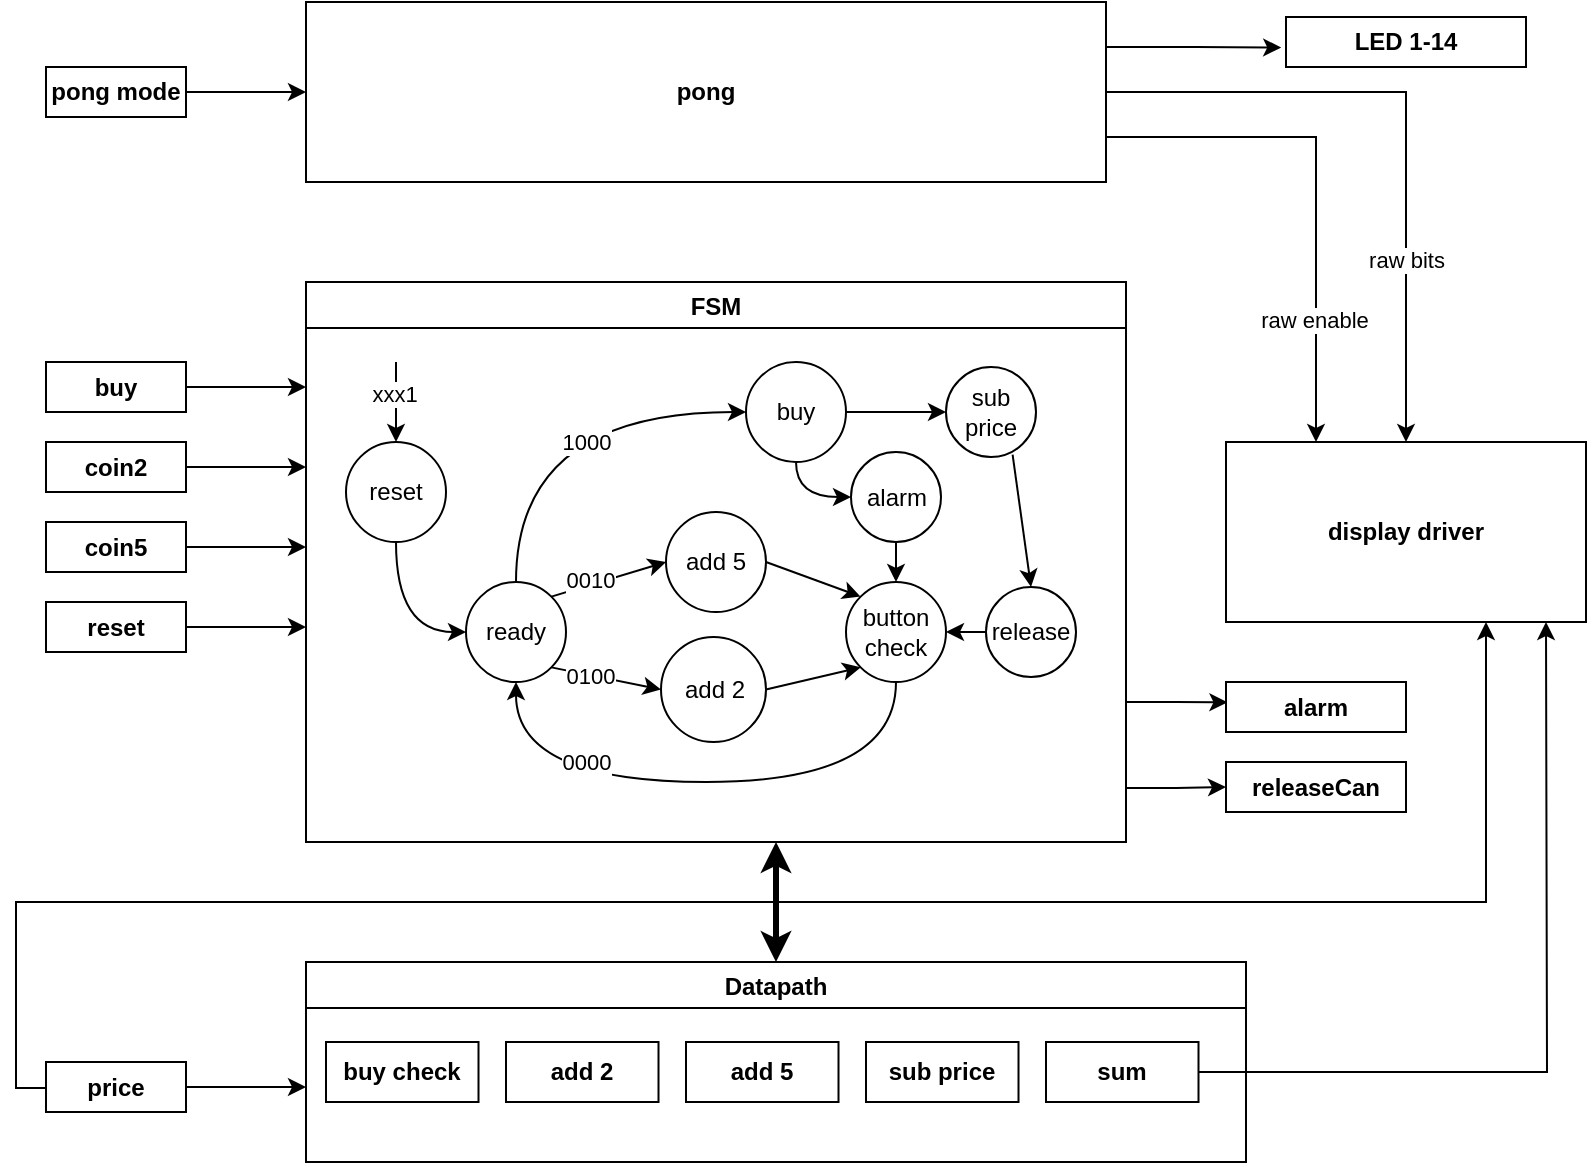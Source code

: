 <mxfile>
    <diagram id="2PRPoLjGO5rXmXJFN90n" name="Page-1">
        <mxGraphModel dx="1220" dy="1391" grid="1" gridSize="10" guides="1" tooltips="1" connect="1" arrows="1" fold="1" page="0" pageScale="1" pageWidth="827" pageHeight="1169" math="0" shadow="0">
            <root>
                <mxCell id="0"/>
                <mxCell id="1" parent="0"/>
                <mxCell id="32" style="edgeStyle=none;html=1;entryX=0.5;entryY=0;entryDx=0;entryDy=0;startArrow=classic;startFill=1;endSize=6;strokeWidth=3;" parent="1" target="6" edge="1">
                    <mxGeometry relative="1" as="geometry">
                        <mxPoint x="355" y="170" as="sourcePoint"/>
                    </mxGeometry>
                </mxCell>
                <mxCell id="HLrtYbc_yfZJu5hpqQ70-126" style="edgeStyle=orthogonalEdgeStyle;rounded=0;orthogonalLoop=1;jettySize=auto;html=1;exitX=1;exitY=0.75;exitDx=0;exitDy=0;entryX=0.008;entryY=0.407;entryDx=0;entryDy=0;entryPerimeter=0;endSize=6;strokeWidth=1;" parent="1" source="2" target="19" edge="1">
                    <mxGeometry relative="1" as="geometry"/>
                </mxCell>
                <mxCell id="HLrtYbc_yfZJu5hpqQ70-127" style="edgeStyle=orthogonalEdgeStyle;rounded=0;orthogonalLoop=1;jettySize=auto;html=1;exitX=1;exitY=0.75;exitDx=0;exitDy=0;entryX=0;entryY=0.5;entryDx=0;entryDy=0;endSize=6;strokeWidth=1;" parent="1" source="2" target="27" edge="1">
                    <mxGeometry relative="1" as="geometry">
                        <Array as="points">
                            <mxPoint x="530" y="143"/>
                            <mxPoint x="555" y="143"/>
                        </Array>
                    </mxGeometry>
                </mxCell>
                <mxCell id="2" value="FSM" style="swimlane;" parent="1" vertex="1">
                    <mxGeometry x="120" y="-110" width="410" height="280" as="geometry"/>
                </mxCell>
                <mxCell id="HLrtYbc_yfZJu5hpqQ70-35" value="reset" style="ellipse;whiteSpace=wrap;html=1;aspect=fixed;" parent="2" vertex="1">
                    <mxGeometry x="20" y="80" width="50" height="50" as="geometry"/>
                </mxCell>
                <mxCell id="HLrtYbc_yfZJu5hpqQ70-36" value="add 5" style="ellipse;whiteSpace=wrap;html=1;aspect=fixed;" parent="2" vertex="1">
                    <mxGeometry x="180" y="115" width="50" height="50" as="geometry"/>
                </mxCell>
                <mxCell id="HLrtYbc_yfZJu5hpqQ70-37" value="add 2" style="ellipse;whiteSpace=wrap;html=1;aspect=fixed;" parent="2" vertex="1">
                    <mxGeometry x="177.5" y="177.5" width="52.5" height="52.5" as="geometry"/>
                </mxCell>
                <mxCell id="HLrtYbc_yfZJu5hpqQ70-145" style="rounded=0;orthogonalLoop=1;jettySize=auto;html=1;exitX=0.74;exitY=0.973;exitDx=0;exitDy=0;entryX=0.5;entryY=0;entryDx=0;entryDy=0;endSize=6;strokeWidth=1;exitPerimeter=0;" parent="2" source="HLrtYbc_yfZJu5hpqQ70-43" target="HLrtYbc_yfZJu5hpqQ70-131" edge="1">
                    <mxGeometry relative="1" as="geometry"/>
                </mxCell>
                <mxCell id="HLrtYbc_yfZJu5hpqQ70-43" value="sub&lt;br&gt;price" style="ellipse;whiteSpace=wrap;html=1;aspect=fixed;" parent="2" vertex="1">
                    <mxGeometry x="320" y="42.5" width="45" height="45" as="geometry"/>
                </mxCell>
                <mxCell id="HLrtYbc_yfZJu5hpqQ70-141" style="edgeStyle=orthogonalEdgeStyle;curved=1;rounded=0;orthogonalLoop=1;jettySize=auto;html=1;exitX=0.5;exitY=1;exitDx=0;exitDy=0;entryX=0.5;entryY=0;entryDx=0;entryDy=0;endSize=6;strokeWidth=1;" parent="2" source="HLrtYbc_yfZJu5hpqQ70-44" target="HLrtYbc_yfZJu5hpqQ70-54" edge="1">
                    <mxGeometry relative="1" as="geometry"/>
                </mxCell>
                <mxCell id="HLrtYbc_yfZJu5hpqQ70-44" value="alarm" style="ellipse;whiteSpace=wrap;html=1;aspect=fixed;" parent="2" vertex="1">
                    <mxGeometry x="272.5" y="85" width="45" height="45" as="geometry"/>
                </mxCell>
                <mxCell id="HLrtYbc_yfZJu5hpqQ70-49" style="rounded=0;orthogonalLoop=1;jettySize=auto;html=1;exitX=1;exitY=0;exitDx=0;exitDy=0;entryX=0;entryY=0.5;entryDx=0;entryDy=0;" parent="2" source="HLrtYbc_yfZJu5hpqQ70-45" target="HLrtYbc_yfZJu5hpqQ70-36" edge="1">
                    <mxGeometry relative="1" as="geometry"/>
                </mxCell>
                <mxCell id="HLrtYbc_yfZJu5hpqQ70-50" value="0010" style="edgeLabel;html=1;align=center;verticalAlign=middle;resizable=0;points=[];" parent="HLrtYbc_yfZJu5hpqQ70-49" vertex="1" connectable="0">
                    <mxGeometry x="-0.32" y="3" relative="1" as="geometry">
                        <mxPoint as="offset"/>
                    </mxGeometry>
                </mxCell>
                <mxCell id="HLrtYbc_yfZJu5hpqQ70-51" style="rounded=0;orthogonalLoop=1;jettySize=auto;html=1;exitX=1;exitY=1;exitDx=0;exitDy=0;entryX=0;entryY=0.5;entryDx=0;entryDy=0;" parent="2" source="HLrtYbc_yfZJu5hpqQ70-45" target="HLrtYbc_yfZJu5hpqQ70-37" edge="1">
                    <mxGeometry relative="1" as="geometry"/>
                </mxCell>
                <mxCell id="HLrtYbc_yfZJu5hpqQ70-52" value="0100" style="edgeLabel;html=1;align=center;verticalAlign=middle;resizable=0;points=[];" parent="HLrtYbc_yfZJu5hpqQ70-51" vertex="1" connectable="0">
                    <mxGeometry x="-0.314" relative="1" as="geometry">
                        <mxPoint as="offset"/>
                    </mxGeometry>
                </mxCell>
                <mxCell id="HLrtYbc_yfZJu5hpqQ70-45" value="ready" style="ellipse;whiteSpace=wrap;html=1;aspect=fixed;" parent="2" vertex="1">
                    <mxGeometry x="80" y="150" width="50" height="50" as="geometry"/>
                </mxCell>
                <mxCell id="HLrtYbc_yfZJu5hpqQ70-46" style="edgeStyle=orthogonalEdgeStyle;rounded=0;orthogonalLoop=1;jettySize=auto;html=1;exitX=0.5;exitY=1;exitDx=0;exitDy=0;entryX=0;entryY=0.5;entryDx=0;entryDy=0;curved=1;" parent="2" source="HLrtYbc_yfZJu5hpqQ70-35" target="HLrtYbc_yfZJu5hpqQ70-45" edge="1">
                    <mxGeometry relative="1" as="geometry"/>
                </mxCell>
                <mxCell id="HLrtYbc_yfZJu5hpqQ70-77" style="edgeStyle=orthogonalEdgeStyle;curved=1;rounded=0;orthogonalLoop=1;jettySize=auto;html=1;exitX=0.5;exitY=1;exitDx=0;exitDy=0;entryX=0.5;entryY=1;entryDx=0;entryDy=0;" parent="2" source="HLrtYbc_yfZJu5hpqQ70-54" target="HLrtYbc_yfZJu5hpqQ70-45" edge="1">
                    <mxGeometry relative="1" as="geometry">
                        <Array as="points">
                            <mxPoint x="295" y="250"/>
                            <mxPoint x="105" y="250"/>
                        </Array>
                    </mxGeometry>
                </mxCell>
                <mxCell id="HLrtYbc_yfZJu5hpqQ70-82" value="0000" style="edgeLabel;html=1;align=center;verticalAlign=middle;resizable=0;points=[];" parent="HLrtYbc_yfZJu5hpqQ70-77" vertex="1" connectable="0">
                    <mxGeometry x="-0.087" relative="1" as="geometry">
                        <mxPoint x="-73" y="-10" as="offset"/>
                    </mxGeometry>
                </mxCell>
                <mxCell id="HLrtYbc_yfZJu5hpqQ70-54" value="button&lt;br&gt;check" style="ellipse;whiteSpace=wrap;html=1;aspect=fixed;" parent="2" vertex="1">
                    <mxGeometry x="270" y="150" width="50" height="50" as="geometry"/>
                </mxCell>
                <mxCell id="HLrtYbc_yfZJu5hpqQ70-66" style="rounded=0;orthogonalLoop=1;jettySize=auto;html=1;exitX=1;exitY=0.5;exitDx=0;exitDy=0;entryX=0;entryY=0;entryDx=0;entryDy=0;" parent="2" source="HLrtYbc_yfZJu5hpqQ70-36" target="HLrtYbc_yfZJu5hpqQ70-54" edge="1">
                    <mxGeometry relative="1" as="geometry"/>
                </mxCell>
                <mxCell id="HLrtYbc_yfZJu5hpqQ70-67" style="rounded=0;orthogonalLoop=1;jettySize=auto;html=1;exitX=1;exitY=0.5;exitDx=0;exitDy=0;entryX=0;entryY=1;entryDx=0;entryDy=0;" parent="2" source="HLrtYbc_yfZJu5hpqQ70-37" target="HLrtYbc_yfZJu5hpqQ70-54" edge="1">
                    <mxGeometry relative="1" as="geometry"/>
                </mxCell>
                <mxCell id="HLrtYbc_yfZJu5hpqQ70-63" style="edgeStyle=orthogonalEdgeStyle;curved=1;rounded=0;orthogonalLoop=1;jettySize=auto;html=1;exitX=1;exitY=0.5;exitDx=0;exitDy=0;entryX=0;entryY=0.5;entryDx=0;entryDy=0;" parent="2" source="HLrtYbc_yfZJu5hpqQ70-60" target="HLrtYbc_yfZJu5hpqQ70-43" edge="1">
                    <mxGeometry relative="1" as="geometry"/>
                </mxCell>
                <mxCell id="HLrtYbc_yfZJu5hpqQ70-94" style="edgeStyle=orthogonalEdgeStyle;curved=1;rounded=0;orthogonalLoop=1;jettySize=auto;html=1;exitX=0.5;exitY=1;exitDx=0;exitDy=0;entryX=0;entryY=0.5;entryDx=0;entryDy=0;" parent="2" source="HLrtYbc_yfZJu5hpqQ70-60" target="HLrtYbc_yfZJu5hpqQ70-44" edge="1">
                    <mxGeometry relative="1" as="geometry">
                        <Array as="points">
                            <mxPoint x="245" y="108"/>
                        </Array>
                    </mxGeometry>
                </mxCell>
                <mxCell id="HLrtYbc_yfZJu5hpqQ70-60" value="buy" style="ellipse;whiteSpace=wrap;html=1;aspect=fixed;" parent="2" vertex="1">
                    <mxGeometry x="220" y="40" width="50" height="50" as="geometry"/>
                </mxCell>
                <mxCell id="HLrtYbc_yfZJu5hpqQ70-61" style="edgeStyle=orthogonalEdgeStyle;curved=1;rounded=0;orthogonalLoop=1;jettySize=auto;html=1;exitX=0.5;exitY=0;exitDx=0;exitDy=0;entryX=0;entryY=0.5;entryDx=0;entryDy=0;" parent="2" source="HLrtYbc_yfZJu5hpqQ70-45" target="HLrtYbc_yfZJu5hpqQ70-60" edge="1">
                    <mxGeometry relative="1" as="geometry"/>
                </mxCell>
                <mxCell id="HLrtYbc_yfZJu5hpqQ70-69" value="1000" style="edgeLabel;html=1;align=center;verticalAlign=middle;resizable=0;points=[];" parent="HLrtYbc_yfZJu5hpqQ70-61" vertex="1" connectable="0">
                    <mxGeometry x="0.045" y="-13" relative="1" as="geometry">
                        <mxPoint x="15" y="2" as="offset"/>
                    </mxGeometry>
                </mxCell>
                <mxCell id="HLrtYbc_yfZJu5hpqQ70-136" style="edgeStyle=orthogonalEdgeStyle;curved=1;rounded=0;orthogonalLoop=1;jettySize=auto;html=1;exitX=0;exitY=0.5;exitDx=0;exitDy=0;entryX=1;entryY=0.5;entryDx=0;entryDy=0;endSize=6;strokeWidth=1;" parent="2" source="HLrtYbc_yfZJu5hpqQ70-131" target="HLrtYbc_yfZJu5hpqQ70-54" edge="1">
                    <mxGeometry relative="1" as="geometry"/>
                </mxCell>
                <mxCell id="HLrtYbc_yfZJu5hpqQ70-131" value="release" style="ellipse;whiteSpace=wrap;html=1;aspect=fixed;" parent="2" vertex="1">
                    <mxGeometry x="340" y="152.5" width="45" height="45" as="geometry"/>
                </mxCell>
                <mxCell id="HLrtYbc_yfZJu5hpqQ70-146" value="" style="rounded=0;orthogonalLoop=1;jettySize=auto;html=1;entryX=0.5;entryY=0;entryDx=0;entryDy=0;" parent="2" target="HLrtYbc_yfZJu5hpqQ70-35" edge="1">
                    <mxGeometry x="-0.5" y="15" relative="1" as="geometry">
                        <mxPoint x="44.72" y="72.5" as="targetPoint"/>
                        <mxPoint x="45" y="40" as="sourcePoint"/>
                        <mxPoint as="offset"/>
                    </mxGeometry>
                </mxCell>
                <mxCell id="HLrtYbc_yfZJu5hpqQ70-147" value="xxx1" style="edgeLabel;html=1;align=center;verticalAlign=middle;resizable=0;points=[];" parent="HLrtYbc_yfZJu5hpqQ70-146" vertex="1" connectable="0">
                    <mxGeometry x="-0.223" y="-1" relative="1" as="geometry">
                        <mxPoint as="offset"/>
                    </mxGeometry>
                </mxCell>
                <mxCell id="HLrtYbc_yfZJu5hpqQ70-103" style="edgeStyle=orthogonalEdgeStyle;curved=1;rounded=0;orthogonalLoop=1;jettySize=auto;html=1;exitX=1;exitY=0.5;exitDx=0;exitDy=0;" parent="1" source="4" edge="1">
                    <mxGeometry relative="1" as="geometry">
                        <mxPoint x="120" y="292.5" as="targetPoint"/>
                    </mxGeometry>
                </mxCell>
                <mxCell id="HLrtYbc_yfZJu5hpqQ70-117" style="edgeStyle=orthogonalEdgeStyle;rounded=0;orthogonalLoop=1;jettySize=auto;html=1;exitX=0.5;exitY=0;exitDx=0;exitDy=0;endSize=6;strokeWidth=1;" parent="1" source="4" edge="1">
                    <mxGeometry relative="1" as="geometry">
                        <mxPoint x="710" y="60" as="targetPoint"/>
                        <Array as="points">
                            <mxPoint x="25" y="293"/>
                            <mxPoint x="-25" y="293"/>
                            <mxPoint x="-25" y="200"/>
                            <mxPoint x="710" y="200"/>
                        </Array>
                    </mxGeometry>
                </mxCell>
                <mxCell id="4" value="price" style="rounded=0;whiteSpace=wrap;html=1;fontStyle=1" parent="1" vertex="1">
                    <mxGeometry x="-10" y="280" width="70" height="25" as="geometry"/>
                </mxCell>
                <mxCell id="6" value="Datapath" style="swimlane;" parent="1" vertex="1">
                    <mxGeometry x="120" y="230" width="470" height="100" as="geometry"/>
                </mxCell>
                <mxCell id="HLrtYbc_yfZJu5hpqQ70-112" value="&lt;b&gt;buy check&lt;/b&gt;" style="rounded=0;whiteSpace=wrap;html=1;" parent="6" vertex="1">
                    <mxGeometry x="10" y="40" width="76.25" height="30" as="geometry"/>
                </mxCell>
                <mxCell id="HLrtYbc_yfZJu5hpqQ70-113" value="&lt;b&gt;add 2&lt;/b&gt;" style="rounded=0;whiteSpace=wrap;html=1;" parent="6" vertex="1">
                    <mxGeometry x="100" y="40" width="76.25" height="30" as="geometry"/>
                </mxCell>
                <mxCell id="HLrtYbc_yfZJu5hpqQ70-114" value="&lt;b&gt;add 5&lt;/b&gt;" style="rounded=0;whiteSpace=wrap;html=1;" parent="6" vertex="1">
                    <mxGeometry x="190" y="40" width="76.25" height="30" as="geometry"/>
                </mxCell>
                <mxCell id="HLrtYbc_yfZJu5hpqQ70-115" value="&lt;b&gt;sub price&lt;/b&gt;" style="rounded=0;whiteSpace=wrap;html=1;" parent="6" vertex="1">
                    <mxGeometry x="280" y="40" width="76.25" height="30" as="geometry"/>
                </mxCell>
                <mxCell id="HLrtYbc_yfZJu5hpqQ70-124" value="&lt;b&gt;sum&lt;/b&gt;" style="rounded=0;whiteSpace=wrap;html=1;" parent="6" vertex="1">
                    <mxGeometry x="370" y="40" width="76.25" height="30" as="geometry"/>
                </mxCell>
                <mxCell id="HLrtYbc_yfZJu5hpqQ70-100" style="edgeStyle=orthogonalEdgeStyle;curved=1;rounded=0;orthogonalLoop=1;jettySize=auto;html=1;exitX=1;exitY=0.5;exitDx=0;exitDy=0;" parent="1" source="7" edge="1">
                    <mxGeometry relative="1" as="geometry">
                        <mxPoint x="120" y="-57.5" as="targetPoint"/>
                    </mxGeometry>
                </mxCell>
                <mxCell id="7" value="buy" style="rounded=0;whiteSpace=wrap;html=1;fontStyle=1" parent="1" vertex="1">
                    <mxGeometry x="-10" y="-70" width="70" height="25" as="geometry"/>
                </mxCell>
                <mxCell id="HLrtYbc_yfZJu5hpqQ70-98" style="edgeStyle=orthogonalEdgeStyle;curved=1;rounded=0;orthogonalLoop=1;jettySize=auto;html=1;exitX=1;exitY=0.5;exitDx=0;exitDy=0;" parent="1" source="8" edge="1">
                    <mxGeometry relative="1" as="geometry">
                        <mxPoint x="120" y="-17.5" as="targetPoint"/>
                    </mxGeometry>
                </mxCell>
                <mxCell id="8" value="coin2" style="rounded=0;whiteSpace=wrap;html=1;fontStyle=1" parent="1" vertex="1">
                    <mxGeometry x="-10" y="-30" width="70" height="25" as="geometry"/>
                </mxCell>
                <mxCell id="HLrtYbc_yfZJu5hpqQ70-101" style="edgeStyle=orthogonalEdgeStyle;curved=1;rounded=0;orthogonalLoop=1;jettySize=auto;html=1;exitX=1;exitY=0.5;exitDx=0;exitDy=0;" parent="1" source="9" edge="1">
                    <mxGeometry relative="1" as="geometry">
                        <mxPoint x="120" y="22.5" as="targetPoint"/>
                    </mxGeometry>
                </mxCell>
                <mxCell id="9" value="coin5" style="rounded=0;whiteSpace=wrap;html=1;fontStyle=1" parent="1" vertex="1">
                    <mxGeometry x="-10" y="10" width="70" height="25" as="geometry"/>
                </mxCell>
                <mxCell id="HLrtYbc_yfZJu5hpqQ70-102" style="edgeStyle=orthogonalEdgeStyle;curved=1;rounded=0;orthogonalLoop=1;jettySize=auto;html=1;exitX=1;exitY=0.5;exitDx=0;exitDy=0;" parent="1" source="12" edge="1">
                    <mxGeometry relative="1" as="geometry">
                        <mxPoint x="120" y="62.5" as="targetPoint"/>
                    </mxGeometry>
                </mxCell>
                <mxCell id="12" value="reset" style="rounded=0;whiteSpace=wrap;html=1;fontStyle=1" parent="1" vertex="1">
                    <mxGeometry x="-10" y="50" width="70" height="25" as="geometry"/>
                </mxCell>
                <mxCell id="19" value="alarm" style="rounded=0;whiteSpace=wrap;html=1;fontStyle=1" parent="1" vertex="1">
                    <mxGeometry x="580" y="90" width="90" height="25" as="geometry"/>
                </mxCell>
                <mxCell id="27" value="releaseCan" style="rounded=0;whiteSpace=wrap;html=1;fontStyle=1" parent="1" vertex="1">
                    <mxGeometry x="580" y="130" width="90" height="25" as="geometry"/>
                </mxCell>
                <mxCell id="HLrtYbc_yfZJu5hpqQ70-125" style="edgeStyle=orthogonalEdgeStyle;rounded=0;orthogonalLoop=1;jettySize=auto;html=1;exitX=1;exitY=0.5;exitDx=0;exitDy=0;entryX=0.75;entryY=1;entryDx=0;entryDy=0;endSize=6;strokeWidth=1;" parent="1" source="HLrtYbc_yfZJu5hpqQ70-124" edge="1">
                    <mxGeometry relative="1" as="geometry">
                        <mxPoint x="740.0" y="60.0" as="targetPoint"/>
                    </mxGeometry>
                </mxCell>
                <mxCell id="HLrtYbc_yfZJu5hpqQ70-128" value="display driver" style="rounded=0;whiteSpace=wrap;html=1;fontStyle=1" parent="1" vertex="1">
                    <mxGeometry x="580" y="-30" width="180" height="90" as="geometry"/>
                </mxCell>
                <mxCell id="34" style="edgeStyle=orthogonalEdgeStyle;html=1;exitX=1;exitY=0.5;exitDx=0;exitDy=0;entryX=0.5;entryY=0;entryDx=0;entryDy=0;rounded=0;" edge="1" parent="1" source="33" target="HLrtYbc_yfZJu5hpqQ70-128">
                    <mxGeometry relative="1" as="geometry"/>
                </mxCell>
                <mxCell id="36" value="raw bits" style="edgeLabel;html=1;align=center;verticalAlign=middle;resizable=0;points=[];" vertex="1" connectable="0" parent="34">
                    <mxGeometry x="0.445" relative="1" as="geometry">
                        <mxPoint y="-1" as="offset"/>
                    </mxGeometry>
                </mxCell>
                <mxCell id="35" style="edgeStyle=orthogonalEdgeStyle;rounded=0;html=1;exitX=1;exitY=0.75;exitDx=0;exitDy=0;entryX=0.25;entryY=0;entryDx=0;entryDy=0;" edge="1" parent="1" source="33" target="HLrtYbc_yfZJu5hpqQ70-128">
                    <mxGeometry relative="1" as="geometry"/>
                </mxCell>
                <mxCell id="37" value="raw enable" style="edgeLabel;html=1;align=center;verticalAlign=middle;resizable=0;points=[];" vertex="1" connectable="0" parent="35">
                    <mxGeometry x="0.527" y="-1" relative="1" as="geometry">
                        <mxPoint as="offset"/>
                    </mxGeometry>
                </mxCell>
                <mxCell id="43" style="edgeStyle=orthogonalEdgeStyle;rounded=0;html=1;exitX=1;exitY=0.25;exitDx=0;exitDy=0;entryX=-0.02;entryY=0.611;entryDx=0;entryDy=0;entryPerimeter=0;" edge="1" parent="1" source="33" target="40">
                    <mxGeometry relative="1" as="geometry"/>
                </mxCell>
                <mxCell id="33" value="pong" style="rounded=0;whiteSpace=wrap;html=1;fontStyle=1" vertex="1" parent="1">
                    <mxGeometry x="120" y="-250" width="400" height="90" as="geometry"/>
                </mxCell>
                <mxCell id="39" style="edgeStyle=orthogonalEdgeStyle;rounded=0;html=1;exitX=1;exitY=0.5;exitDx=0;exitDy=0;entryX=0;entryY=0.5;entryDx=0;entryDy=0;" edge="1" parent="1" source="38" target="33">
                    <mxGeometry relative="1" as="geometry"/>
                </mxCell>
                <mxCell id="38" value="pong mode" style="rounded=0;whiteSpace=wrap;html=1;fontStyle=1" vertex="1" parent="1">
                    <mxGeometry x="-10" y="-217.5" width="70" height="25" as="geometry"/>
                </mxCell>
                <mxCell id="40" value="LED 1-14" style="rounded=0;whiteSpace=wrap;html=1;fontStyle=1" vertex="1" parent="1">
                    <mxGeometry x="610" y="-242.5" width="120" height="25" as="geometry"/>
                </mxCell>
            </root>
        </mxGraphModel>
    </diagram>
</mxfile>
